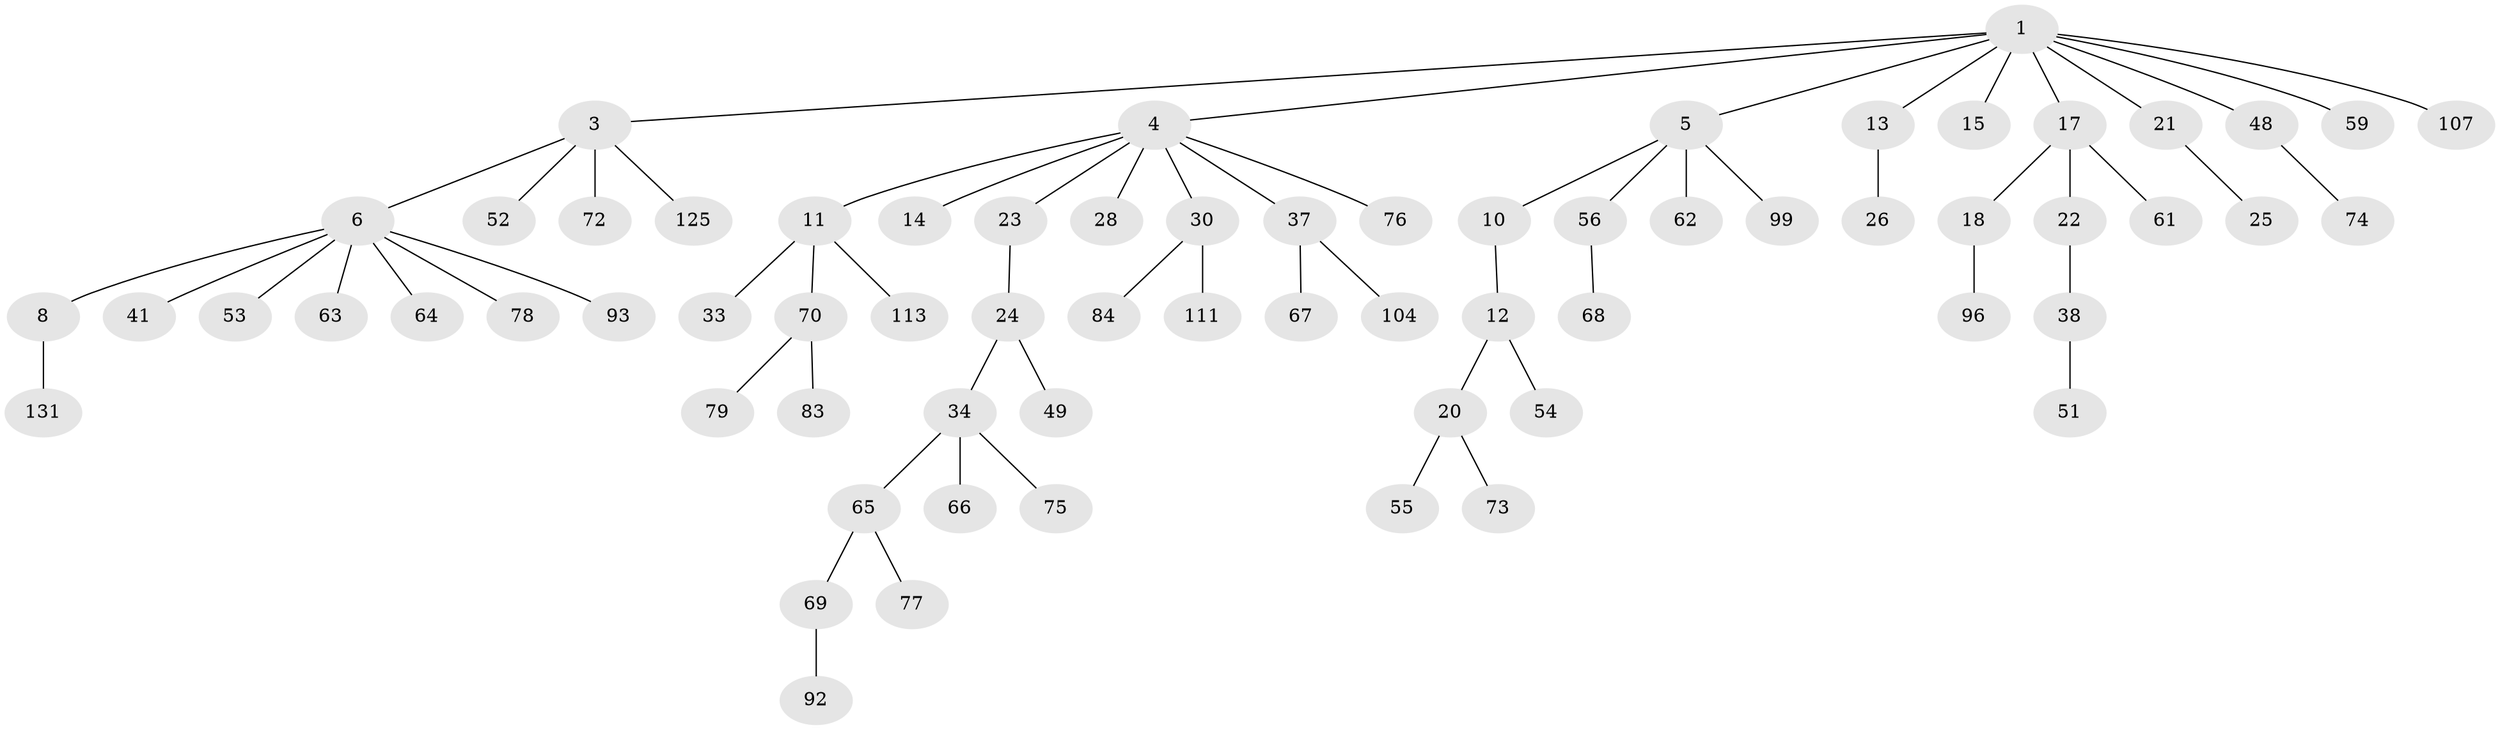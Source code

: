 // original degree distribution, {4: 0.04477611940298507, 8: 0.007462686567164179, 5: 0.05223880597014925, 6: 0.007462686567164179, 7: 0.014925373134328358, 2: 0.208955223880597, 3: 0.12686567164179105, 1: 0.5373134328358209}
// Generated by graph-tools (version 1.1) at 2025/15/03/09/25 04:15:23]
// undirected, 67 vertices, 66 edges
graph export_dot {
graph [start="1"]
  node [color=gray90,style=filled];
  1 [super="+2"];
  3;
  4 [super="+35+60+110+32+7"];
  5;
  6 [super="+40+39+42+19"];
  8;
  10;
  11;
  12;
  13 [super="+85+126"];
  14 [super="+16+31"];
  15 [super="+86"];
  17 [super="+129+29"];
  18;
  20;
  21 [super="+44"];
  22;
  23;
  24 [super="+81"];
  25;
  26;
  28;
  30;
  33 [super="+95"];
  34 [super="+50+82+47+58"];
  37;
  38 [super="+123+46"];
  41;
  48;
  49;
  51;
  52;
  53;
  54;
  55;
  56 [super="+108+80+57"];
  59 [super="+112+97"];
  61 [super="+114"];
  62;
  63;
  64;
  65 [super="+71"];
  66;
  67;
  68;
  69;
  70;
  72;
  73 [super="+102"];
  74;
  75;
  76;
  77;
  78;
  79;
  83 [super="+121"];
  84;
  92 [super="+132+119"];
  93;
  96;
  99;
  104;
  107;
  111;
  113;
  125;
  131;
  1 -- 3;
  1 -- 5;
  1 -- 107;
  1 -- 4;
  1 -- 13;
  1 -- 15;
  1 -- 48;
  1 -- 17;
  1 -- 21;
  1 -- 59;
  3 -- 6;
  3 -- 52;
  3 -- 72;
  3 -- 125;
  4 -- 37;
  4 -- 76;
  4 -- 30;
  4 -- 23;
  4 -- 11;
  4 -- 28;
  4 -- 14;
  5 -- 10;
  5 -- 56;
  5 -- 62;
  5 -- 99;
  6 -- 8;
  6 -- 41;
  6 -- 64;
  6 -- 78;
  6 -- 93;
  6 -- 63;
  6 -- 53;
  8 -- 131;
  10 -- 12;
  11 -- 33;
  11 -- 70;
  11 -- 113;
  12 -- 20;
  12 -- 54;
  13 -- 26;
  17 -- 18;
  17 -- 22;
  17 -- 61;
  18 -- 96;
  20 -- 55;
  20 -- 73;
  21 -- 25;
  22 -- 38;
  23 -- 24;
  24 -- 34;
  24 -- 49;
  30 -- 84;
  30 -- 111;
  34 -- 65;
  34 -- 75;
  34 -- 66;
  37 -- 67;
  37 -- 104;
  38 -- 51;
  48 -- 74;
  56 -- 68;
  65 -- 69;
  65 -- 77;
  69 -- 92;
  70 -- 79;
  70 -- 83;
}
